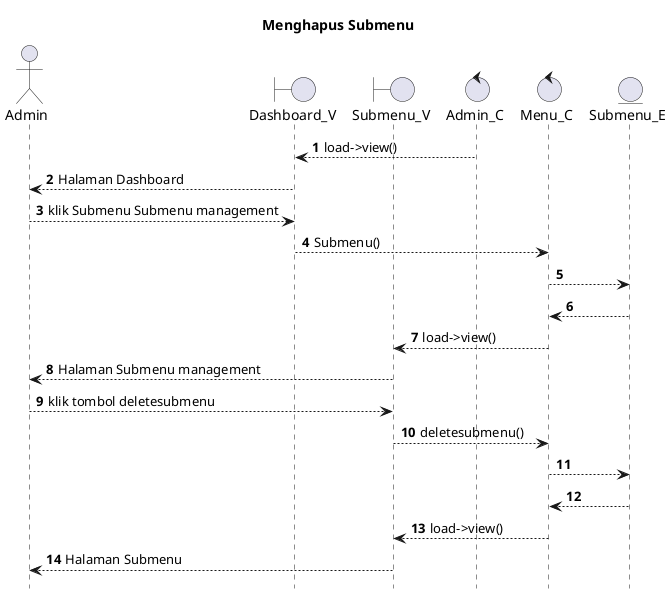 @startuml

autonumber
hide footbox
title Menghapus Submenu

Actor Admin
boundary Dashboard_V
boundary Submenu_V
control Admin_C
control Menu_C
Entity Submenu_E

Admin_C --> Dashboard_V: load->view()
Dashboard_V --> Admin: Halaman Dashboard
Admin --> Dashboard_V: klik Submenu Submenu management
Dashboard_V --> Menu_C: Submenu()
Menu_C --> Submenu_E:
    
    Submenu_E --> Menu_C:
    Menu_C --> Submenu_V: load->view()
    Submenu_V --> Admin: Halaman Submenu management

Admin --> Submenu_V: klik tombol deletesubmenu
Submenu_V --> Menu_C: deletesubmenu()
Menu_C --> Submenu_E:
  
    Submenu_E --> Menu_C:
    Menu_C --> Submenu_V: load->view()
    Submenu_V --> Admin: Halaman Submenu

@enduml